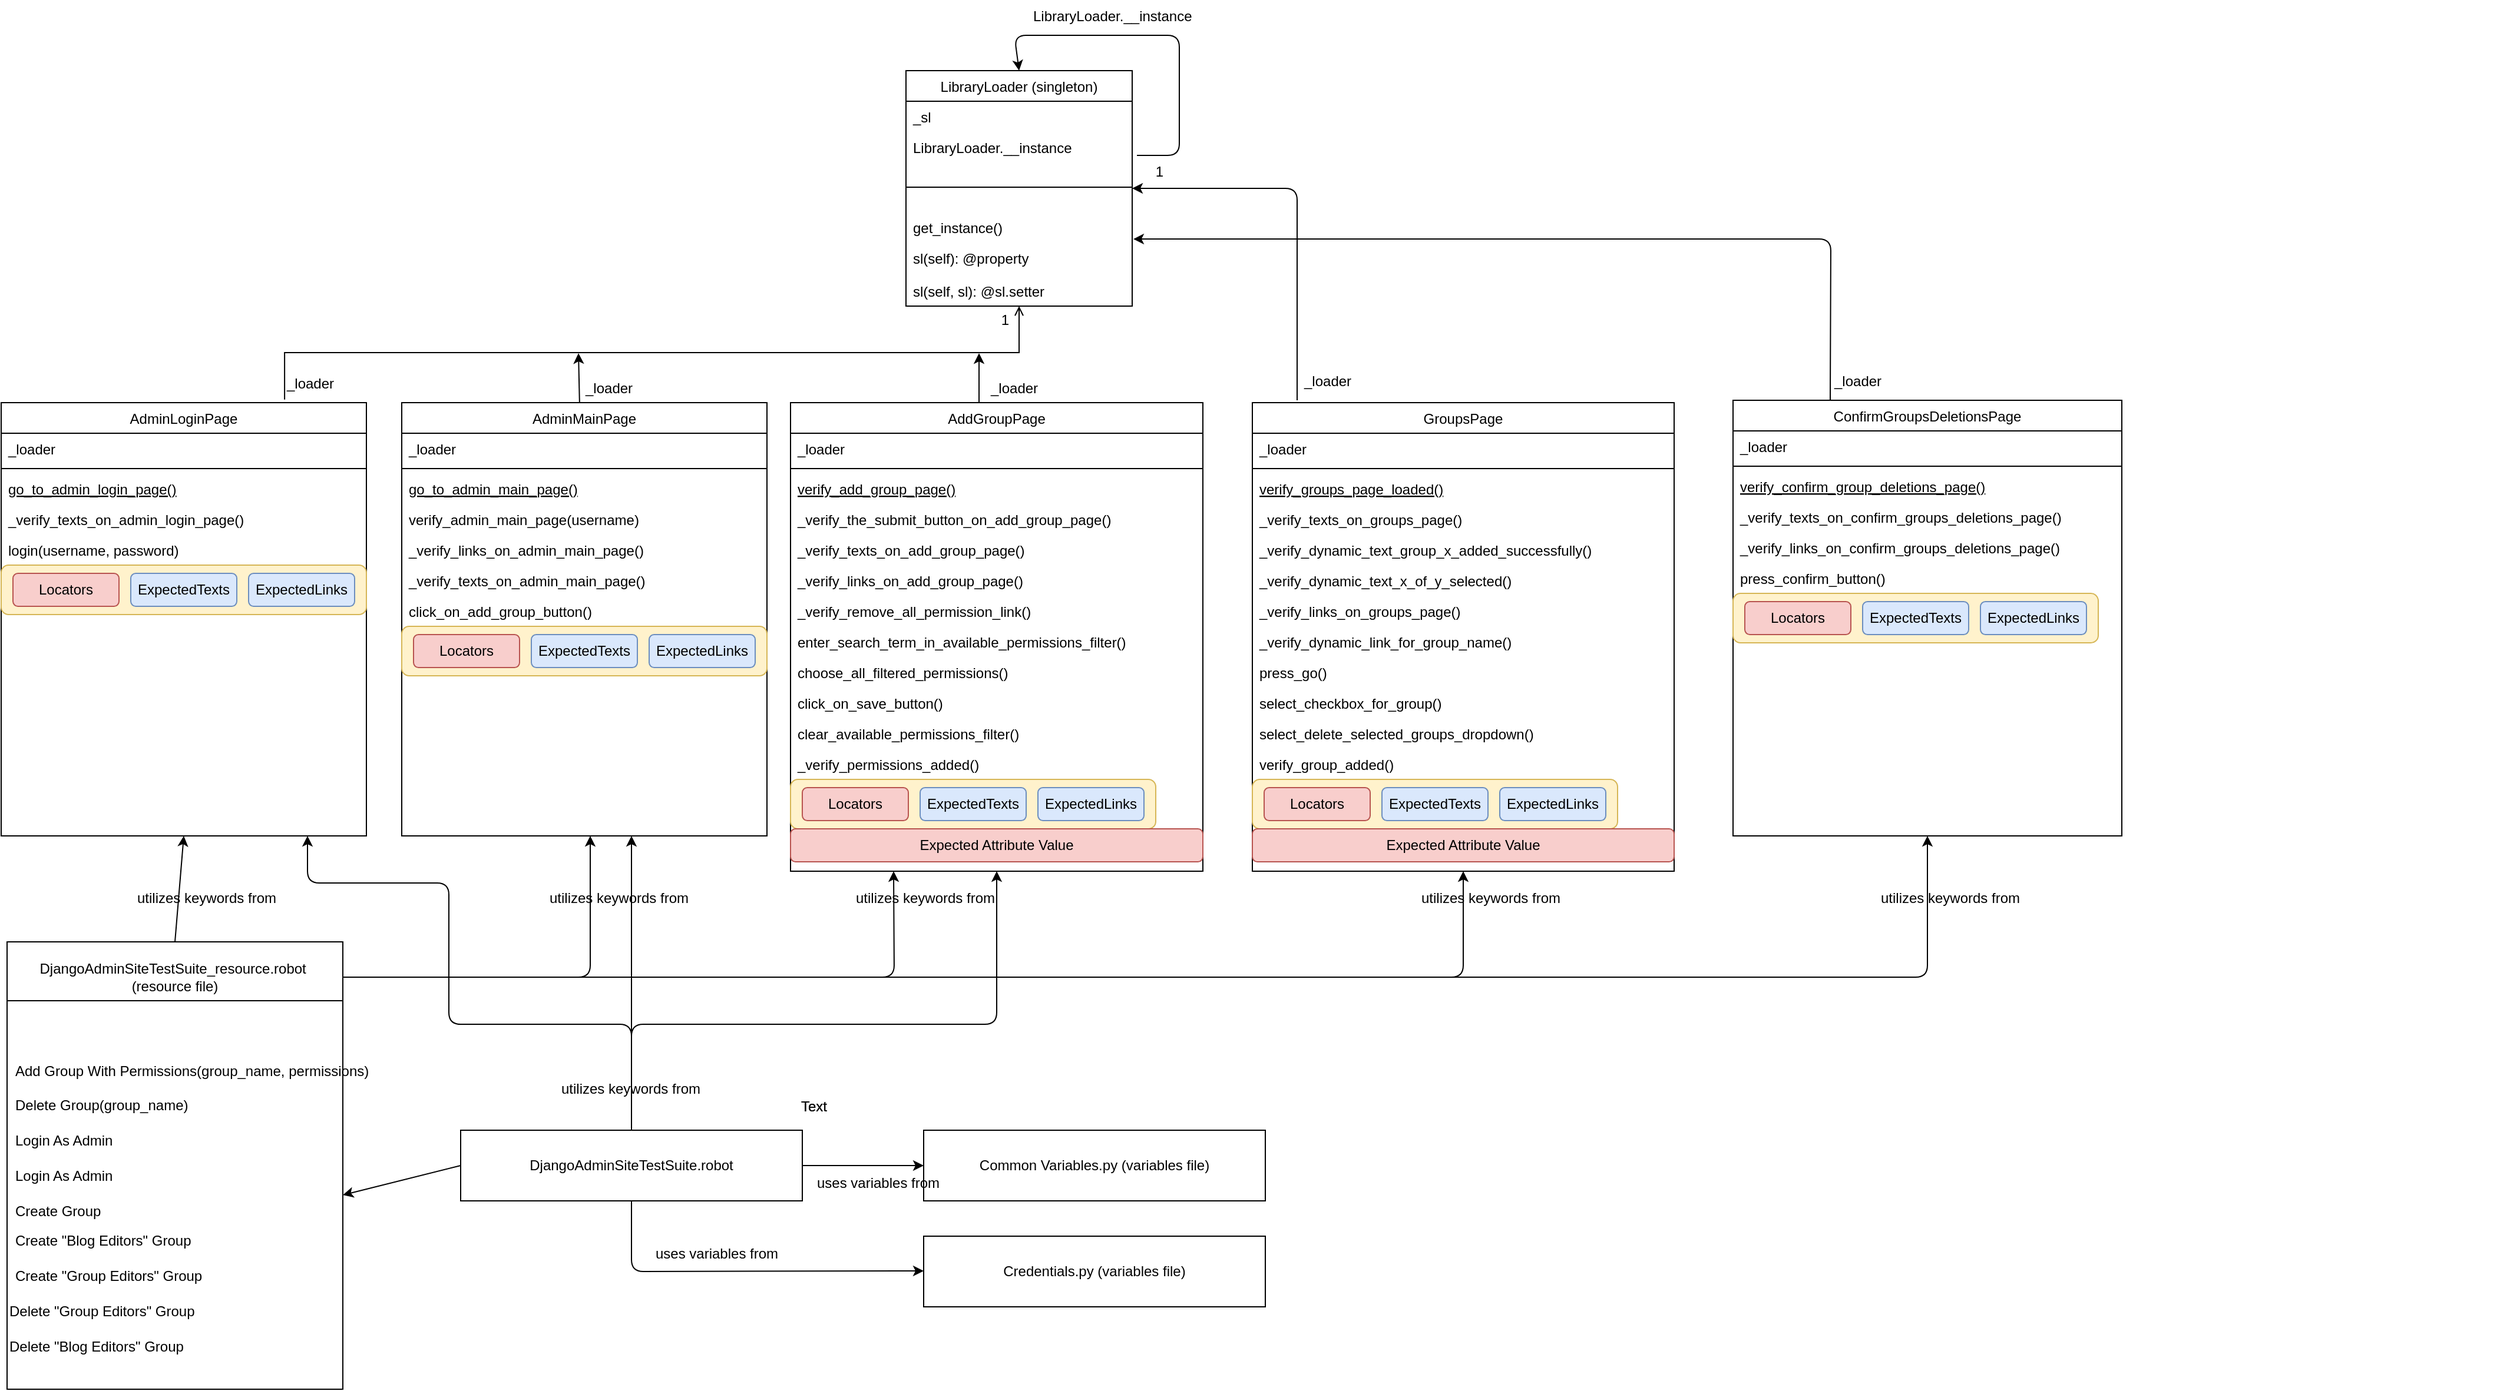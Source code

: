 <mxfile version="13.7.3" type="device"><diagram id="C5RBs43oDa-KdzZeNtuy" name="Page-1"><mxGraphModel dx="2408" dy="811" grid="1" gridSize="10" guides="1" tooltips="1" connect="1" arrows="1" fold="1" page="1" pageScale="1" pageWidth="827" pageHeight="1169" math="0" shadow="0"><root><mxCell id="WIyWlLk6GJQsqaUBKTNV-0"/><mxCell id="WIyWlLk6GJQsqaUBKTNV-1" parent="WIyWlLk6GJQsqaUBKTNV-0"/><mxCell id="zkfFHV4jXpPFQw0GAbJ--6" value="AdminLoginPage" style="swimlane;fontStyle=0;align=center;verticalAlign=top;childLayout=stackLayout;horizontal=1;startSize=26;horizontalStack=0;resizeParent=1;resizeLast=0;collapsible=1;marginBottom=0;rounded=0;shadow=0;strokeWidth=1;" parent="WIyWlLk6GJQsqaUBKTNV-1" vertex="1"><mxGeometry x="-260" y="352" width="310" height="368" as="geometry"><mxRectangle x="130" y="380" width="160" height="26" as="alternateBounds"/></mxGeometry></mxCell><mxCell id="zkfFHV4jXpPFQw0GAbJ--8" value="_loader" style="text;align=left;verticalAlign=top;spacingLeft=4;spacingRight=4;overflow=hidden;rotatable=0;points=[[0,0.5],[1,0.5]];portConstraint=eastwest;rounded=0;shadow=0;html=0;" parent="zkfFHV4jXpPFQw0GAbJ--6" vertex="1"><mxGeometry y="26" width="310" height="26" as="geometry"/></mxCell><mxCell id="zkfFHV4jXpPFQw0GAbJ--9" value="" style="line;html=1;strokeWidth=1;align=left;verticalAlign=middle;spacingTop=-1;spacingLeft=3;spacingRight=3;rotatable=0;labelPosition=right;points=[];portConstraint=eastwest;" parent="zkfFHV4jXpPFQw0GAbJ--6" vertex="1"><mxGeometry y="52" width="310" height="8" as="geometry"/></mxCell><mxCell id="zkfFHV4jXpPFQw0GAbJ--10" value="go_to_admin_login_page()" style="text;align=left;verticalAlign=top;spacingLeft=4;spacingRight=4;overflow=hidden;rotatable=0;points=[[0,0.5],[1,0.5]];portConstraint=eastwest;fontStyle=4" parent="zkfFHV4jXpPFQw0GAbJ--6" vertex="1"><mxGeometry y="60" width="310" height="26" as="geometry"/></mxCell><mxCell id="zkfFHV4jXpPFQw0GAbJ--11" value="_verify_texts_on_admin_login_page()&#10;" style="text;align=left;verticalAlign=top;spacingLeft=4;spacingRight=4;overflow=hidden;rotatable=0;points=[[0,0.5],[1,0.5]];portConstraint=eastwest;" parent="zkfFHV4jXpPFQw0GAbJ--6" vertex="1"><mxGeometry y="86" width="310" height="26" as="geometry"/></mxCell><mxCell id="45nEf61twgFNZZXintzG-1" value="login(username, password)" style="text;align=left;verticalAlign=top;spacingLeft=4;spacingRight=4;overflow=hidden;rotatable=0;points=[[0,0.5],[1,0.5]];portConstraint=eastwest;" parent="zkfFHV4jXpPFQw0GAbJ--6" vertex="1"><mxGeometry y="112" width="310" height="26" as="geometry"/></mxCell><mxCell id="45nEf61twgFNZZXintzG-102" value="" style="group" parent="zkfFHV4jXpPFQw0GAbJ--6" vertex="1" connectable="0"><mxGeometry y="138" width="310" height="42" as="geometry"/></mxCell><mxCell id="45nEf61twgFNZZXintzG-103" value="" style="rounded=1;whiteSpace=wrap;html=1;fillColor=#fff2cc;strokeColor=#d6b656;" parent="45nEf61twgFNZZXintzG-102" vertex="1"><mxGeometry width="310" height="42" as="geometry"/></mxCell><mxCell id="45nEf61twgFNZZXintzG-104" value="Locators" style="rounded=1;whiteSpace=wrap;html=1;fillColor=#f8cecc;strokeColor=#b85450;" parent="45nEf61twgFNZZXintzG-102" vertex="1"><mxGeometry x="10" y="7" width="90" height="28" as="geometry"/></mxCell><mxCell id="45nEf61twgFNZZXintzG-105" value="ExpectedTexts" style="rounded=1;whiteSpace=wrap;html=1;fillColor=#dae8fc;strokeColor=#6c8ebf;" parent="45nEf61twgFNZZXintzG-102" vertex="1"><mxGeometry x="110" y="7" width="90" height="28" as="geometry"/></mxCell><mxCell id="45nEf61twgFNZZXintzG-106" value="ExpectedLinks" style="rounded=1;whiteSpace=wrap;html=1;fillColor=#dae8fc;strokeColor=#6c8ebf;" parent="45nEf61twgFNZZXintzG-102" vertex="1"><mxGeometry x="210" y="7" width="90" height="28" as="geometry"/></mxCell><mxCell id="zkfFHV4jXpPFQw0GAbJ--17" value="LibraryLoader (singleton)" style="swimlane;fontStyle=0;align=center;verticalAlign=top;childLayout=stackLayout;horizontal=1;startSize=26;horizontalStack=0;resizeParent=1;resizeLast=0;collapsible=1;marginBottom=0;rounded=0;shadow=0;strokeWidth=1;" parent="WIyWlLk6GJQsqaUBKTNV-1" vertex="1"><mxGeometry x="508" y="70" width="192" height="200" as="geometry"><mxRectangle x="550" y="140" width="160" height="26" as="alternateBounds"/></mxGeometry></mxCell><mxCell id="zkfFHV4jXpPFQw0GAbJ--18" value="_sl" style="text;align=left;verticalAlign=top;spacingLeft=4;spacingRight=4;overflow=hidden;rotatable=0;points=[[0,0.5],[1,0.5]];portConstraint=eastwest;" parent="zkfFHV4jXpPFQw0GAbJ--17" vertex="1"><mxGeometry y="26" width="192" height="26" as="geometry"/></mxCell><mxCell id="45nEf61twgFNZZXintzG-6" value="LibraryLoader.__instance" style="text;align=left;verticalAlign=top;spacingLeft=4;spacingRight=4;overflow=hidden;rotatable=0;points=[[0,0.5],[1,0.5]];portConstraint=eastwest;" parent="zkfFHV4jXpPFQw0GAbJ--17" vertex="1"><mxGeometry y="52" width="192" height="26" as="geometry"/></mxCell><mxCell id="zkfFHV4jXpPFQw0GAbJ--23" value="" style="line;html=1;strokeWidth=1;align=left;verticalAlign=middle;spacingTop=-1;spacingLeft=3;spacingRight=3;rotatable=0;labelPosition=right;points=[];portConstraint=eastwest;" parent="zkfFHV4jXpPFQw0GAbJ--17" vertex="1"><mxGeometry y="78" width="192" height="42" as="geometry"/></mxCell><mxCell id="zkfFHV4jXpPFQw0GAbJ--24" value="get_instance()&#10;" style="text;align=left;verticalAlign=top;spacingLeft=4;spacingRight=4;overflow=hidden;rotatable=0;points=[[0,0.5],[1,0.5]];portConstraint=eastwest;" parent="zkfFHV4jXpPFQw0GAbJ--17" vertex="1"><mxGeometry y="120" width="192" height="26" as="geometry"/></mxCell><mxCell id="zkfFHV4jXpPFQw0GAbJ--25" value="sl(self): @property" style="text;align=left;verticalAlign=top;spacingLeft=4;spacingRight=4;overflow=hidden;rotatable=0;points=[[0,0.5],[1,0.5]];portConstraint=eastwest;" parent="zkfFHV4jXpPFQw0GAbJ--17" vertex="1"><mxGeometry y="146" width="192" height="26" as="geometry"/></mxCell><mxCell id="45nEf61twgFNZZXintzG-7" value="" style="endArrow=classic;html=1;exitX=1.021;exitY=0.769;exitDx=0;exitDy=0;exitPerimeter=0;entryX=0.5;entryY=0;entryDx=0;entryDy=0;" parent="zkfFHV4jXpPFQw0GAbJ--17" source="45nEf61twgFNZZXintzG-6" target="zkfFHV4jXpPFQw0GAbJ--17" edge="1"><mxGeometry width="50" height="50" relative="1" as="geometry"><mxPoint x="192" y="140" as="sourcePoint"/><mxPoint x="242" y="90" as="targetPoint"/><Array as="points"><mxPoint x="232" y="72"/><mxPoint x="232" y="-30"/><mxPoint x="92" y="-30"/></Array></mxGeometry></mxCell><mxCell id="zkfFHV4jXpPFQw0GAbJ--26" value="" style="endArrow=open;shadow=0;strokeWidth=1;strokeColor=#000000;rounded=0;endFill=1;edgeStyle=elbowEdgeStyle;elbow=vertical;exitX=0.776;exitY=-0.007;exitDx=0;exitDy=0;exitPerimeter=0;" parent="WIyWlLk6GJQsqaUBKTNV-1" source="zkfFHV4jXpPFQw0GAbJ--6" target="zkfFHV4jXpPFQw0GAbJ--17" edge="1"><mxGeometry x="0.5" y="41" relative="1" as="geometry"><mxPoint x="380" y="192" as="sourcePoint"/><mxPoint x="540" y="192" as="targetPoint"/><mxPoint x="-40" y="32" as="offset"/></mxGeometry></mxCell><mxCell id="zkfFHV4jXpPFQw0GAbJ--28" value="1" style="resizable=0;align=right;verticalAlign=bottom;labelBackgroundColor=none;fontSize=12;" parent="zkfFHV4jXpPFQw0GAbJ--26" connectable="0" vertex="1"><mxGeometry x="1" relative="1" as="geometry"><mxPoint x="-7" y="20.44" as="offset"/></mxGeometry></mxCell><mxCell id="zkfFHV4jXpPFQw0GAbJ--29" value="_loader" style="text;html=1;resizable=0;points=[];;align=center;verticalAlign=middle;labelBackgroundColor=none;rounded=0;shadow=0;strokeWidth=1;fontSize=12;" parent="zkfFHV4jXpPFQw0GAbJ--26" vertex="1" connectable="0"><mxGeometry x="0.5" y="49" relative="1" as="geometry"><mxPoint x="-466.2" y="75" as="offset"/></mxGeometry></mxCell><mxCell id="45nEf61twgFNZZXintzG-3" value="sl(self, sl): @sl.setter" style="text;align=left;verticalAlign=top;spacingLeft=4;spacingRight=4;overflow=hidden;rotatable=0;points=[[0,0.5],[1,0.5]];portConstraint=eastwest;" parent="WIyWlLk6GJQsqaUBKTNV-1" vertex="1"><mxGeometry x="508" y="244" width="160" height="26" as="geometry"/></mxCell><mxCell id="45nEf61twgFNZZXintzG-8" value="LibraryLoader.__instance" style="text;align=left;verticalAlign=top;spacingLeft=4;spacingRight=4;overflow=hidden;rotatable=0;points=[[0,0.5],[1,0.5]];portConstraint=eastwest;" parent="WIyWlLk6GJQsqaUBKTNV-1" vertex="1"><mxGeometry x="610" y="10" width="192" height="26" as="geometry"/></mxCell><mxCell id="45nEf61twgFNZZXintzG-9" value="1" style="resizable=0;align=right;verticalAlign=bottom;labelBackgroundColor=none;fontSize=12;" parent="WIyWlLk6GJQsqaUBKTNV-1" connectable="0" vertex="1"><mxGeometry x="750" y="395" as="geometry"><mxPoint x="-22" y="-230.56" as="offset"/></mxGeometry></mxCell><mxCell id="45nEf61twgFNZZXintzG-13" value="AdminMainPage" style="swimlane;fontStyle=0;align=center;verticalAlign=top;childLayout=stackLayout;horizontal=1;startSize=26;horizontalStack=0;resizeParent=1;resizeLast=0;collapsible=1;marginBottom=0;rounded=0;shadow=0;strokeWidth=1;" parent="WIyWlLk6GJQsqaUBKTNV-1" vertex="1"><mxGeometry x="80" y="352" width="310" height="368" as="geometry"><mxRectangle x="130" y="380" width="160" height="26" as="alternateBounds"/></mxGeometry></mxCell><mxCell id="45nEf61twgFNZZXintzG-15" value="_loader" style="text;align=left;verticalAlign=top;spacingLeft=4;spacingRight=4;overflow=hidden;rotatable=0;points=[[0,0.5],[1,0.5]];portConstraint=eastwest;rounded=0;shadow=0;html=0;" parent="45nEf61twgFNZZXintzG-13" vertex="1"><mxGeometry y="26" width="310" height="26" as="geometry"/></mxCell><mxCell id="45nEf61twgFNZZXintzG-16" value="" style="line;html=1;strokeWidth=1;align=left;verticalAlign=middle;spacingTop=-1;spacingLeft=3;spacingRight=3;rotatable=0;labelPosition=right;points=[];portConstraint=eastwest;" parent="45nEf61twgFNZZXintzG-13" vertex="1"><mxGeometry y="52" width="310" height="8" as="geometry"/></mxCell><mxCell id="45nEf61twgFNZZXintzG-17" value="go_to_admin_main_page()" style="text;align=left;verticalAlign=top;spacingLeft=4;spacingRight=4;overflow=hidden;rotatable=0;points=[[0,0.5],[1,0.5]];portConstraint=eastwest;fontStyle=4" parent="45nEf61twgFNZZXintzG-13" vertex="1"><mxGeometry y="60" width="310" height="26" as="geometry"/></mxCell><mxCell id="45nEf61twgFNZZXintzG-18" value="verify_admin_main_page(username)" style="text;align=left;verticalAlign=top;spacingLeft=4;spacingRight=4;overflow=hidden;rotatable=0;points=[[0,0.5],[1,0.5]];portConstraint=eastwest;" parent="45nEf61twgFNZZXintzG-13" vertex="1"><mxGeometry y="86" width="310" height="26" as="geometry"/></mxCell><mxCell id="45nEf61twgFNZZXintzG-19" value="_verify_links_on_admin_main_page()&#10;" style="text;align=left;verticalAlign=top;spacingLeft=4;spacingRight=4;overflow=hidden;rotatable=0;points=[[0,0.5],[1,0.5]];portConstraint=eastwest;" parent="45nEf61twgFNZZXintzG-13" vertex="1"><mxGeometry y="112" width="310" height="26" as="geometry"/></mxCell><mxCell id="45nEf61twgFNZZXintzG-20" value="_verify_texts_on_admin_main_page()" style="text;align=left;verticalAlign=top;spacingLeft=4;spacingRight=4;overflow=hidden;rotatable=0;points=[[0,0.5],[1,0.5]];portConstraint=eastwest;" parent="45nEf61twgFNZZXintzG-13" vertex="1"><mxGeometry y="138" width="310" height="26" as="geometry"/></mxCell><mxCell id="45nEf61twgFNZZXintzG-2" value="click_on_add_group_button()" style="text;align=left;verticalAlign=top;spacingLeft=4;spacingRight=4;overflow=hidden;rotatable=0;points=[[0,0.5],[1,0.5]];portConstraint=eastwest;" parent="45nEf61twgFNZZXintzG-13" vertex="1"><mxGeometry y="164" width="310" height="26" as="geometry"/></mxCell><mxCell id="JrODPEJ2eYN3yKJltWJK-0" value="" style="group" parent="45nEf61twgFNZZXintzG-13" vertex="1" connectable="0"><mxGeometry y="190" width="310" height="42" as="geometry"/></mxCell><mxCell id="JrODPEJ2eYN3yKJltWJK-1" value="" style="rounded=1;whiteSpace=wrap;html=1;fillColor=#fff2cc;strokeColor=#d6b656;" parent="JrODPEJ2eYN3yKJltWJK-0" vertex="1"><mxGeometry width="310" height="42" as="geometry"/></mxCell><mxCell id="JrODPEJ2eYN3yKJltWJK-2" value="Locators" style="rounded=1;whiteSpace=wrap;html=1;fillColor=#f8cecc;strokeColor=#b85450;" parent="JrODPEJ2eYN3yKJltWJK-0" vertex="1"><mxGeometry x="10" y="7" width="90" height="28" as="geometry"/></mxCell><mxCell id="JrODPEJ2eYN3yKJltWJK-3" value="ExpectedTexts" style="rounded=1;whiteSpace=wrap;html=1;fillColor=#dae8fc;strokeColor=#6c8ebf;" parent="JrODPEJ2eYN3yKJltWJK-0" vertex="1"><mxGeometry x="110" y="7" width="90" height="28" as="geometry"/></mxCell><mxCell id="JrODPEJ2eYN3yKJltWJK-4" value="ExpectedLinks" style="rounded=1;whiteSpace=wrap;html=1;fillColor=#dae8fc;strokeColor=#6c8ebf;" parent="JrODPEJ2eYN3yKJltWJK-0" vertex="1"><mxGeometry x="210" y="7" width="90" height="28" as="geometry"/></mxCell><mxCell id="45nEf61twgFNZZXintzG-21" value="AddGroupPage" style="swimlane;fontStyle=0;align=center;verticalAlign=top;childLayout=stackLayout;horizontal=1;startSize=26;horizontalStack=0;resizeParent=1;resizeLast=0;collapsible=1;marginBottom=0;rounded=0;shadow=0;strokeWidth=1;" parent="WIyWlLk6GJQsqaUBKTNV-1" vertex="1"><mxGeometry x="410" y="352" width="350" height="398" as="geometry"><mxRectangle x="130" y="380" width="160" height="26" as="alternateBounds"/></mxGeometry></mxCell><mxCell id="45nEf61twgFNZZXintzG-23" value="_loader" style="text;align=left;verticalAlign=top;spacingLeft=4;spacingRight=4;overflow=hidden;rotatable=0;points=[[0,0.5],[1,0.5]];portConstraint=eastwest;rounded=0;shadow=0;html=0;" parent="45nEf61twgFNZZXintzG-21" vertex="1"><mxGeometry y="26" width="350" height="26" as="geometry"/></mxCell><mxCell id="45nEf61twgFNZZXintzG-24" value="" style="line;html=1;strokeWidth=1;align=left;verticalAlign=middle;spacingTop=-1;spacingLeft=3;spacingRight=3;rotatable=0;labelPosition=right;points=[];portConstraint=eastwest;" parent="45nEf61twgFNZZXintzG-21" vertex="1"><mxGeometry y="52" width="350" height="8" as="geometry"/></mxCell><mxCell id="45nEf61twgFNZZXintzG-25" value="verify_add_group_page()" style="text;align=left;verticalAlign=top;spacingLeft=4;spacingRight=4;overflow=hidden;rotatable=0;points=[[0,0.5],[1,0.5]];portConstraint=eastwest;fontStyle=4" parent="45nEf61twgFNZZXintzG-21" vertex="1"><mxGeometry y="60" width="350" height="26" as="geometry"/></mxCell><mxCell id="45nEf61twgFNZZXintzG-26" value="_verify_the_submit_button_on_add_group_page()" style="text;align=left;verticalAlign=top;spacingLeft=4;spacingRight=4;overflow=hidden;rotatable=0;points=[[0,0.5],[1,0.5]];portConstraint=eastwest;" parent="45nEf61twgFNZZXintzG-21" vertex="1"><mxGeometry y="86" width="350" height="26" as="geometry"/></mxCell><mxCell id="45nEf61twgFNZZXintzG-27" value="_verify_texts_on_add_group_page()&#10;" style="text;align=left;verticalAlign=top;spacingLeft=4;spacingRight=4;overflow=hidden;rotatable=0;points=[[0,0.5],[1,0.5]];portConstraint=eastwest;" parent="45nEf61twgFNZZXintzG-21" vertex="1"><mxGeometry y="112" width="350" height="26" as="geometry"/></mxCell><mxCell id="45nEf61twgFNZZXintzG-28" value="_verify_links_on_add_group_page()" style="text;align=left;verticalAlign=top;spacingLeft=4;spacingRight=4;overflow=hidden;rotatable=0;points=[[0,0.5],[1,0.5]];portConstraint=eastwest;" parent="45nEf61twgFNZZXintzG-21" vertex="1"><mxGeometry y="138" width="350" height="26" as="geometry"/></mxCell><mxCell id="45nEf61twgFNZZXintzG-41" value="_verify_remove_all_permission_link()" style="text;align=left;verticalAlign=top;spacingLeft=4;spacingRight=4;overflow=hidden;rotatable=0;points=[[0,0.5],[1,0.5]];portConstraint=eastwest;" parent="45nEf61twgFNZZXintzG-21" vertex="1"><mxGeometry y="164" width="350" height="26" as="geometry"/></mxCell><mxCell id="45nEf61twgFNZZXintzG-42" value="enter_search_term_in_available_permissions_filter()" style="text;align=left;verticalAlign=top;spacingLeft=4;spacingRight=4;overflow=hidden;rotatable=0;points=[[0,0.5],[1,0.5]];portConstraint=eastwest;" parent="45nEf61twgFNZZXintzG-21" vertex="1"><mxGeometry y="190" width="350" height="26" as="geometry"/></mxCell><mxCell id="45nEf61twgFNZZXintzG-43" value="choose_all_filtered_permissions()" style="text;align=left;verticalAlign=top;spacingLeft=4;spacingRight=4;overflow=hidden;rotatable=0;points=[[0,0.5],[1,0.5]];portConstraint=eastwest;" parent="45nEf61twgFNZZXintzG-21" vertex="1"><mxGeometry y="216" width="350" height="26" as="geometry"/></mxCell><mxCell id="45nEf61twgFNZZXintzG-46" value="click_on_save_button()" style="text;align=left;verticalAlign=top;spacingLeft=4;spacingRight=4;overflow=hidden;rotatable=0;points=[[0,0.5],[1,0.5]];portConstraint=eastwest;" parent="45nEf61twgFNZZXintzG-21" vertex="1"><mxGeometry y="242" width="350" height="26" as="geometry"/></mxCell><mxCell id="45nEf61twgFNZZXintzG-45" value="clear_available_permissions_filter()" style="text;align=left;verticalAlign=top;spacingLeft=4;spacingRight=4;overflow=hidden;rotatable=0;points=[[0,0.5],[1,0.5]];portConstraint=eastwest;" parent="45nEf61twgFNZZXintzG-21" vertex="1"><mxGeometry y="268" width="350" height="26" as="geometry"/></mxCell><mxCell id="45nEf61twgFNZZXintzG-44" value="_verify_permissions_added()" style="text;align=left;verticalAlign=top;spacingLeft=4;spacingRight=4;overflow=hidden;rotatable=0;points=[[0,0.5],[1,0.5]];portConstraint=eastwest;" parent="45nEf61twgFNZZXintzG-21" vertex="1"><mxGeometry y="294" width="350" height="26" as="geometry"/></mxCell><mxCell id="45nEf61twgFNZZXintzG-113" value="" style="group" parent="45nEf61twgFNZZXintzG-21" vertex="1" connectable="0"><mxGeometry y="320" width="350" height="42" as="geometry"/></mxCell><mxCell id="45nEf61twgFNZZXintzG-114" value="" style="rounded=1;whiteSpace=wrap;html=1;fillColor=#fff2cc;strokeColor=#d6b656;" parent="45nEf61twgFNZZXintzG-113" vertex="1"><mxGeometry width="310" height="42" as="geometry"/></mxCell><mxCell id="45nEf61twgFNZZXintzG-115" value="Locators" style="rounded=1;whiteSpace=wrap;html=1;fillColor=#f8cecc;strokeColor=#b85450;" parent="45nEf61twgFNZZXintzG-113" vertex="1"><mxGeometry x="10" y="7" width="90" height="28" as="geometry"/></mxCell><mxCell id="45nEf61twgFNZZXintzG-116" value="ExpectedTexts" style="rounded=1;whiteSpace=wrap;html=1;fillColor=#dae8fc;strokeColor=#6c8ebf;" parent="45nEf61twgFNZZXintzG-113" vertex="1"><mxGeometry x="110" y="7" width="90" height="28" as="geometry"/></mxCell><mxCell id="45nEf61twgFNZZXintzG-117" value="ExpectedLinks" style="rounded=1;whiteSpace=wrap;html=1;fillColor=#dae8fc;strokeColor=#6c8ebf;" parent="45nEf61twgFNZZXintzG-113" vertex="1"><mxGeometry x="210" y="7" width="90" height="28" as="geometry"/></mxCell><mxCell id="rGZgudL8Zem5ZzW1_Jr--12" value="Expected Attribute Value" style="rounded=1;whiteSpace=wrap;html=1;fillColor=#f8cecc;strokeColor=#b85450;" vertex="1" parent="45nEf61twgFNZZXintzG-21"><mxGeometry y="362" width="350" height="28" as="geometry"/></mxCell><mxCell id="45nEf61twgFNZZXintzG-29" value="" style="endArrow=classic;html=1;" parent="WIyWlLk6GJQsqaUBKTNV-1" source="45nEf61twgFNZZXintzG-13" edge="1"><mxGeometry width="50" height="50" relative="1" as="geometry"><mxPoint x="230" y="331.289" as="sourcePoint"/><mxPoint x="230" y="310" as="targetPoint"/></mxGeometry></mxCell><mxCell id="45nEf61twgFNZZXintzG-34" value="_loader" style="text;align=left;verticalAlign=top;spacingLeft=4;spacingRight=4;overflow=hidden;rotatable=0;points=[[0,0.5],[1,0.5]];portConstraint=eastwest;rounded=0;shadow=0;html=0;" parent="WIyWlLk6GJQsqaUBKTNV-1" vertex="1"><mxGeometry x="230" y="326" width="60" height="26" as="geometry"/></mxCell><mxCell id="45nEf61twgFNZZXintzG-35" value="_loader" style="text;align=left;verticalAlign=top;spacingLeft=4;spacingRight=4;overflow=hidden;rotatable=0;points=[[0,0.5],[1,0.5]];portConstraint=eastwest;rounded=0;shadow=0;html=0;" parent="WIyWlLk6GJQsqaUBKTNV-1" vertex="1"><mxGeometry x="574" y="326" width="60" height="26" as="geometry"/></mxCell><mxCell id="45nEf61twgFNZZXintzG-36" value="" style="endArrow=classic;html=1;" parent="WIyWlLk6GJQsqaUBKTNV-1" edge="1"><mxGeometry width="50" height="50" relative="1" as="geometry"><mxPoint x="570" y="352" as="sourcePoint"/><mxPoint x="570" y="310" as="targetPoint"/><Array as="points"><mxPoint x="570" y="310"/></Array></mxGeometry></mxCell><mxCell id="45nEf61twgFNZZXintzG-47" value="GroupsPage" style="swimlane;fontStyle=0;align=center;verticalAlign=top;childLayout=stackLayout;horizontal=1;startSize=26;horizontalStack=0;resizeParent=1;resizeLast=0;collapsible=1;marginBottom=0;rounded=0;shadow=0;strokeWidth=1;" parent="WIyWlLk6GJQsqaUBKTNV-1" vertex="1"><mxGeometry x="802" y="352" width="358" height="398" as="geometry"><mxRectangle x="130" y="380" width="160" height="26" as="alternateBounds"/></mxGeometry></mxCell><mxCell id="45nEf61twgFNZZXintzG-49" value="_loader" style="text;align=left;verticalAlign=top;spacingLeft=4;spacingRight=4;overflow=hidden;rotatable=0;points=[[0,0.5],[1,0.5]];portConstraint=eastwest;rounded=0;shadow=0;html=0;" parent="45nEf61twgFNZZXintzG-47" vertex="1"><mxGeometry y="26" width="358" height="26" as="geometry"/></mxCell><mxCell id="45nEf61twgFNZZXintzG-50" value="" style="line;html=1;strokeWidth=1;align=left;verticalAlign=middle;spacingTop=-1;spacingLeft=3;spacingRight=3;rotatable=0;labelPosition=right;points=[];portConstraint=eastwest;" parent="45nEf61twgFNZZXintzG-47" vertex="1"><mxGeometry y="52" width="358" height="8" as="geometry"/></mxCell><mxCell id="45nEf61twgFNZZXintzG-51" value="verify_groups_page_loaded()" style="text;align=left;verticalAlign=top;spacingLeft=4;spacingRight=4;overflow=hidden;rotatable=0;points=[[0,0.5],[1,0.5]];portConstraint=eastwest;fontStyle=4" parent="45nEf61twgFNZZXintzG-47" vertex="1"><mxGeometry y="60" width="358" height="26" as="geometry"/></mxCell><mxCell id="45nEf61twgFNZZXintzG-52" value="_verify_texts_on_groups_page()" style="text;align=left;verticalAlign=top;spacingLeft=4;spacingRight=4;overflow=hidden;rotatable=0;points=[[0,0.5],[1,0.5]];portConstraint=eastwest;" parent="45nEf61twgFNZZXintzG-47" vertex="1"><mxGeometry y="86" width="358" height="26" as="geometry"/></mxCell><mxCell id="45nEf61twgFNZZXintzG-53" value="_verify_dynamic_text_group_x_added_successfully()" style="text;align=left;verticalAlign=top;spacingLeft=4;spacingRight=4;overflow=hidden;rotatable=0;points=[[0,0.5],[1,0.5]];portConstraint=eastwest;" parent="45nEf61twgFNZZXintzG-47" vertex="1"><mxGeometry y="112" width="358" height="26" as="geometry"/></mxCell><mxCell id="45nEf61twgFNZZXintzG-54" value="_verify_dynamic_text_x_of_y_selected()" style="text;align=left;verticalAlign=top;spacingLeft=4;spacingRight=4;overflow=hidden;rotatable=0;points=[[0,0.5],[1,0.5]];portConstraint=eastwest;" parent="45nEf61twgFNZZXintzG-47" vertex="1"><mxGeometry y="138" width="358" height="26" as="geometry"/></mxCell><mxCell id="45nEf61twgFNZZXintzG-56" value="_verify_links_on_groups_page()&#10;" style="text;align=left;verticalAlign=top;spacingLeft=4;spacingRight=4;overflow=hidden;rotatable=0;points=[[0,0.5],[1,0.5]];portConstraint=eastwest;" parent="45nEf61twgFNZZXintzG-47" vertex="1"><mxGeometry y="164" width="358" height="26" as="geometry"/></mxCell><mxCell id="45nEf61twgFNZZXintzG-57" value="_verify_dynamic_link_for_group_name()" style="text;align=left;verticalAlign=top;spacingLeft=4;spacingRight=4;overflow=hidden;rotatable=0;points=[[0,0.5],[1,0.5]];portConstraint=eastwest;" parent="45nEf61twgFNZZXintzG-47" vertex="1"><mxGeometry y="190" width="358" height="26" as="geometry"/></mxCell><mxCell id="45nEf61twgFNZZXintzG-61" value="press_go()" style="text;align=left;verticalAlign=top;spacingLeft=4;spacingRight=4;overflow=hidden;rotatable=0;points=[[0,0.5],[1,0.5]];portConstraint=eastwest;" parent="45nEf61twgFNZZXintzG-47" vertex="1"><mxGeometry y="216" width="358" height="26" as="geometry"/></mxCell><mxCell id="45nEf61twgFNZZXintzG-59" value="select_checkbox_for_group()" style="text;align=left;verticalAlign=top;spacingLeft=4;spacingRight=4;overflow=hidden;rotatable=0;points=[[0,0.5],[1,0.5]];portConstraint=eastwest;" parent="45nEf61twgFNZZXintzG-47" vertex="1"><mxGeometry y="242" width="358" height="26" as="geometry"/></mxCell><mxCell id="45nEf61twgFNZZXintzG-60" value="select_delete_selected_groups_dropdown()" style="text;align=left;verticalAlign=top;spacingLeft=4;spacingRight=4;overflow=hidden;rotatable=0;points=[[0,0.5],[1,0.5]];portConstraint=eastwest;" parent="45nEf61twgFNZZXintzG-47" vertex="1"><mxGeometry y="268" width="358" height="26" as="geometry"/></mxCell><mxCell id="45nEf61twgFNZZXintzG-58" value="verify_group_added()" style="text;align=left;verticalAlign=top;spacingLeft=4;spacingRight=4;overflow=hidden;rotatable=0;points=[[0,0.5],[1,0.5]];portConstraint=eastwest;" parent="45nEf61twgFNZZXintzG-47" vertex="1"><mxGeometry y="294" width="358" height="26" as="geometry"/></mxCell><mxCell id="45nEf61twgFNZZXintzG-120" value="" style="group" parent="45nEf61twgFNZZXintzG-47" vertex="1" connectable="0"><mxGeometry y="320" width="358" height="42" as="geometry"/></mxCell><mxCell id="45nEf61twgFNZZXintzG-121" value="" style="rounded=1;whiteSpace=wrap;html=1;fillColor=#fff2cc;strokeColor=#d6b656;" parent="45nEf61twgFNZZXintzG-120" vertex="1"><mxGeometry width="310" height="42" as="geometry"/></mxCell><mxCell id="45nEf61twgFNZZXintzG-122" value="Locators" style="rounded=1;whiteSpace=wrap;html=1;fillColor=#f8cecc;strokeColor=#b85450;" parent="45nEf61twgFNZZXintzG-120" vertex="1"><mxGeometry x="10" y="7" width="90" height="28" as="geometry"/></mxCell><mxCell id="45nEf61twgFNZZXintzG-123" value="ExpectedTexts" style="rounded=1;whiteSpace=wrap;html=1;fillColor=#dae8fc;strokeColor=#6c8ebf;" parent="45nEf61twgFNZZXintzG-120" vertex="1"><mxGeometry x="110" y="7" width="90" height="28" as="geometry"/></mxCell><mxCell id="45nEf61twgFNZZXintzG-124" value="ExpectedLinks" style="rounded=1;whiteSpace=wrap;html=1;fillColor=#dae8fc;strokeColor=#6c8ebf;" parent="45nEf61twgFNZZXintzG-120" vertex="1"><mxGeometry x="210" y="7" width="90" height="28" as="geometry"/></mxCell><mxCell id="rGZgudL8Zem5ZzW1_Jr--13" value="Expected Attribute Value" style="rounded=1;whiteSpace=wrap;html=1;fillColor=#f8cecc;strokeColor=#b85450;" vertex="1" parent="45nEf61twgFNZZXintzG-47"><mxGeometry y="362" width="358" height="28" as="geometry"/></mxCell><mxCell id="45nEf61twgFNZZXintzG-62" value="" style="endArrow=classic;html=1;entryX=1;entryY=0.5;entryDx=0;entryDy=0;" parent="WIyWlLk6GJQsqaUBKTNV-1" target="zkfFHV4jXpPFQw0GAbJ--17" edge="1"><mxGeometry width="50" height="50" relative="1" as="geometry"><mxPoint x="840" y="350" as="sourcePoint"/><mxPoint x="890" y="300" as="targetPoint"/><Array as="points"><mxPoint x="840" y="271"/><mxPoint x="840" y="170"/></Array></mxGeometry></mxCell><mxCell id="45nEf61twgFNZZXintzG-63" value="_loader" style="text;align=left;verticalAlign=top;spacingLeft=4;spacingRight=4;overflow=hidden;rotatable=0;points=[[0,0.5],[1,0.5]];portConstraint=eastwest;rounded=0;shadow=0;html=0;" parent="WIyWlLk6GJQsqaUBKTNV-1" vertex="1"><mxGeometry x="840" y="320" width="60" height="26" as="geometry"/></mxCell><mxCell id="45nEf61twgFNZZXintzG-64" value="ConfirmGroupsDeletionsPage" style="swimlane;fontStyle=0;align=center;verticalAlign=top;childLayout=stackLayout;horizontal=1;startSize=26;horizontalStack=0;resizeParent=1;resizeLast=0;collapsible=1;marginBottom=0;rounded=0;shadow=0;strokeWidth=1;" parent="WIyWlLk6GJQsqaUBKTNV-1" vertex="1"><mxGeometry x="1210" y="350" width="330" height="370" as="geometry"><mxRectangle x="130" y="380" width="160" height="26" as="alternateBounds"/></mxGeometry></mxCell><mxCell id="45nEf61twgFNZZXintzG-66" value="_loader" style="text;align=left;verticalAlign=top;spacingLeft=4;spacingRight=4;overflow=hidden;rotatable=0;points=[[0,0.5],[1,0.5]];portConstraint=eastwest;rounded=0;shadow=0;html=0;" parent="45nEf61twgFNZZXintzG-64" vertex="1"><mxGeometry y="26" width="330" height="26" as="geometry"/></mxCell><mxCell id="45nEf61twgFNZZXintzG-67" value="" style="line;html=1;strokeWidth=1;align=left;verticalAlign=middle;spacingTop=-1;spacingLeft=3;spacingRight=3;rotatable=0;labelPosition=right;points=[];portConstraint=eastwest;" parent="45nEf61twgFNZZXintzG-64" vertex="1"><mxGeometry y="52" width="330" height="8" as="geometry"/></mxCell><mxCell id="45nEf61twgFNZZXintzG-68" value="verify_confirm_group_deletions_page()" style="text;align=left;verticalAlign=top;spacingLeft=4;spacingRight=4;overflow=hidden;rotatable=0;points=[[0,0.5],[1,0.5]];portConstraint=eastwest;fontStyle=4" parent="45nEf61twgFNZZXintzG-64" vertex="1"><mxGeometry y="60" width="330" height="26" as="geometry"/></mxCell><mxCell id="45nEf61twgFNZZXintzG-69" value="_verify_texts_on_confirm_groups_deletions_page()" style="text;align=left;verticalAlign=top;spacingLeft=4;spacingRight=4;overflow=hidden;rotatable=0;points=[[0,0.5],[1,0.5]];portConstraint=eastwest;" parent="45nEf61twgFNZZXintzG-64" vertex="1"><mxGeometry y="86" width="330" height="26" as="geometry"/></mxCell><mxCell id="45nEf61twgFNZZXintzG-70" value="_verify_links_on_confirm_groups_deletions_page()" style="text;align=left;verticalAlign=top;spacingLeft=4;spacingRight=4;overflow=hidden;rotatable=0;points=[[0,0.5],[1,0.5]];portConstraint=eastwest;" parent="45nEf61twgFNZZXintzG-64" vertex="1"><mxGeometry y="112" width="330" height="26" as="geometry"/></mxCell><mxCell id="45nEf61twgFNZZXintzG-71" value="press_confirm_button()" style="text;align=left;verticalAlign=top;spacingLeft=4;spacingRight=4;overflow=hidden;rotatable=0;points=[[0,0.5],[1,0.5]];portConstraint=eastwest;" parent="45nEf61twgFNZZXintzG-64" vertex="1"><mxGeometry y="138" width="330" height="26" as="geometry"/></mxCell><mxCell id="45nEf61twgFNZZXintzG-101" value="" style="group" parent="45nEf61twgFNZZXintzG-64" vertex="1" connectable="0"><mxGeometry y="164" width="330" height="42" as="geometry"/></mxCell><mxCell id="45nEf61twgFNZZXintzG-96" value="" style="rounded=1;whiteSpace=wrap;html=1;fillColor=#fff2cc;strokeColor=#d6b656;" parent="45nEf61twgFNZZXintzG-101" vertex="1"><mxGeometry width="310" height="42" as="geometry"/></mxCell><mxCell id="45nEf61twgFNZZXintzG-97" value="Locators" style="rounded=1;whiteSpace=wrap;html=1;fillColor=#f8cecc;strokeColor=#b85450;" parent="45nEf61twgFNZZXintzG-101" vertex="1"><mxGeometry x="10" y="7" width="90" height="28" as="geometry"/></mxCell><mxCell id="45nEf61twgFNZZXintzG-99" value="ExpectedTexts" style="rounded=1;whiteSpace=wrap;html=1;fillColor=#dae8fc;strokeColor=#6c8ebf;" parent="45nEf61twgFNZZXintzG-101" vertex="1"><mxGeometry x="110" y="7" width="90" height="28" as="geometry"/></mxCell><mxCell id="45nEf61twgFNZZXintzG-100" value="ExpectedLinks" style="rounded=1;whiteSpace=wrap;html=1;fillColor=#dae8fc;strokeColor=#6c8ebf;" parent="45nEf61twgFNZZXintzG-101" vertex="1"><mxGeometry x="210" y="7" width="90" height="28" as="geometry"/></mxCell><mxCell id="45nEf61twgFNZZXintzG-73" value="" style="endArrow=classic;html=1;entryX=1.005;entryY=0.885;entryDx=0;entryDy=0;entryPerimeter=0;exitX=0.25;exitY=0;exitDx=0;exitDy=0;" parent="WIyWlLk6GJQsqaUBKTNV-1" source="45nEf61twgFNZZXintzG-64" target="zkfFHV4jXpPFQw0GAbJ--24" edge="1"><mxGeometry width="50" height="50" relative="1" as="geometry"><mxPoint x="850" y="360" as="sourcePoint"/><mxPoint x="710" y="180" as="targetPoint"/><Array as="points"><mxPoint x="1293" y="213"/></Array></mxGeometry></mxCell><mxCell id="45nEf61twgFNZZXintzG-74" value="_loader" style="text;align=left;verticalAlign=top;spacingLeft=4;spacingRight=4;overflow=hidden;rotatable=0;points=[[0,0.5],[1,0.5]];portConstraint=eastwest;rounded=0;shadow=0;html=0;" parent="WIyWlLk6GJQsqaUBKTNV-1" vertex="1"><mxGeometry x="1290" y="320" width="60" height="26" as="geometry"/></mxCell><mxCell id="45nEf61twgFNZZXintzG-76" value="" style="endArrow=classic;html=1;exitX=0.5;exitY=0;exitDx=0;exitDy=0;entryX=0.5;entryY=1;entryDx=0;entryDy=0;" parent="WIyWlLk6GJQsqaUBKTNV-1" source="45nEf61twgFNZZXintzG-75" target="zkfFHV4jXpPFQw0GAbJ--6" edge="1"><mxGeometry width="50" height="50" relative="1" as="geometry"><mxPoint x="-110" y="770" as="sourcePoint"/><mxPoint x="-110" y="790.711" as="targetPoint"/></mxGeometry></mxCell><mxCell id="45nEf61twgFNZZXintzG-77" value="" style="endArrow=classic;html=1;exitX=1;exitY=0.5;exitDx=0;exitDy=0;" parent="WIyWlLk6GJQsqaUBKTNV-1" source="45nEf61twgFNZZXintzG-75" edge="1"><mxGeometry width="50" height="50" relative="1" as="geometry"><mxPoint x="150" y="830" as="sourcePoint"/><mxPoint x="240" y="720" as="targetPoint"/><Array as="points"><mxPoint x="240" y="840"/></Array></mxGeometry></mxCell><mxCell id="45nEf61twgFNZZXintzG-78" value="" style="endArrow=classic;html=1;exitX=1;exitY=0.5;exitDx=0;exitDy=0;entryX=0.25;entryY=1;entryDx=0;entryDy=0;" parent="WIyWlLk6GJQsqaUBKTNV-1" source="45nEf61twgFNZZXintzG-75" target="45nEf61twgFNZZXintzG-21" edge="1"><mxGeometry width="50" height="50" relative="1" as="geometry"><mxPoint x="45" y="850" as="sourcePoint"/><mxPoint x="250" y="730" as="targetPoint"/><Array as="points"><mxPoint x="498" y="840"/></Array></mxGeometry></mxCell><mxCell id="45nEf61twgFNZZXintzG-79" value="" style="endArrow=classic;html=1;entryX=0.5;entryY=1;entryDx=0;entryDy=0;" parent="WIyWlLk6GJQsqaUBKTNV-1" target="45nEf61twgFNZZXintzG-47" edge="1"><mxGeometry width="50" height="50" relative="1" as="geometry"><mxPoint x="40" y="840" as="sourcePoint"/><mxPoint x="-90" y="890" as="targetPoint"/><Array as="points"><mxPoint x="981" y="840"/></Array></mxGeometry></mxCell><mxCell id="45nEf61twgFNZZXintzG-80" value="Common Variables.py (variables file)" style="rounded=0;whiteSpace=wrap;html=1;" parent="WIyWlLk6GJQsqaUBKTNV-1" vertex="1"><mxGeometry x="523" y="970" width="290" height="60" as="geometry"/></mxCell><mxCell id="45nEf61twgFNZZXintzG-81" value="DjangoAdminSiteTestSuite.robot" style="rounded=0;whiteSpace=wrap;html=1;" parent="WIyWlLk6GJQsqaUBKTNV-1" vertex="1"><mxGeometry x="130" y="970" width="290" height="60" as="geometry"/></mxCell><mxCell id="45nEf61twgFNZZXintzG-82" value="utilizes keywords from" style="text;html=1;resizable=0;points=[];;align=center;verticalAlign=middle;labelBackgroundColor=none;rounded=0;shadow=0;strokeWidth=1;fontSize=12;" parent="WIyWlLk6GJQsqaUBKTNV-1" vertex="1" connectable="0"><mxGeometry x="379.996" y="698" as="geometry"><mxPoint x="-466.2" y="75" as="offset"/></mxGeometry></mxCell><mxCell id="45nEf61twgFNZZXintzG-83" value="utilizes keywords from" style="text;html=1;resizable=0;points=[];;align=center;verticalAlign=middle;labelBackgroundColor=none;rounded=0;shadow=0;strokeWidth=1;fontSize=12;" parent="WIyWlLk6GJQsqaUBKTNV-1" vertex="1" connectable="0"><mxGeometry x="729.996" y="698" as="geometry"><mxPoint x="-466.2" y="75" as="offset"/></mxGeometry></mxCell><mxCell id="45nEf61twgFNZZXintzG-84" value="utilizes keywords from" style="text;html=1;resizable=0;points=[];;align=center;verticalAlign=middle;labelBackgroundColor=none;rounded=0;shadow=0;strokeWidth=1;fontSize=12;" parent="WIyWlLk6GJQsqaUBKTNV-1" vertex="1" connectable="0"><mxGeometry x="989.996" y="698" as="geometry"><mxPoint x="-466.2" y="75" as="offset"/></mxGeometry></mxCell><mxCell id="45nEf61twgFNZZXintzG-85" value="utilizes keywords from" style="text;html=1;resizable=0;points=[];;align=center;verticalAlign=middle;labelBackgroundColor=none;rounded=0;shadow=0;strokeWidth=1;fontSize=12;" parent="WIyWlLk6GJQsqaUBKTNV-1" vertex="1" connectable="0"><mxGeometry x="1469.996" y="698" as="geometry"><mxPoint x="-466.2" y="75" as="offset"/></mxGeometry></mxCell><mxCell id="45nEf61twgFNZZXintzG-86" value="" style="endArrow=classic;html=1;exitX=0.5;exitY=0;exitDx=0;exitDy=0;" parent="WIyWlLk6GJQsqaUBKTNV-1" source="45nEf61twgFNZZXintzG-81" edge="1"><mxGeometry width="50" height="50" relative="1" as="geometry"><mxPoint y="770" as="sourcePoint"/><mxPoint y="720" as="targetPoint"/><Array as="points"><mxPoint x="275" y="880"/><mxPoint x="235" y="880"/><mxPoint x="120" y="880"/><mxPoint x="120" y="760"/><mxPoint y="760"/></Array></mxGeometry></mxCell><mxCell id="45nEf61twgFNZZXintzG-87" value="" style="endArrow=classic;html=1;exitX=0.5;exitY=0;exitDx=0;exitDy=0;" parent="WIyWlLk6GJQsqaUBKTNV-1" source="45nEf61twgFNZZXintzG-81" edge="1"><mxGeometry width="50" height="50" relative="1" as="geometry"><mxPoint x="270" y="890" as="sourcePoint"/><mxPoint x="275" y="720" as="targetPoint"/></mxGeometry></mxCell><mxCell id="45nEf61twgFNZZXintzG-88" value="" style="endArrow=classic;html=1;exitX=0.5;exitY=0;exitDx=0;exitDy=0;entryX=0.5;entryY=1;entryDx=0;entryDy=0;" parent="WIyWlLk6GJQsqaUBKTNV-1" source="45nEf61twgFNZZXintzG-81" target="45nEf61twgFNZZXintzG-21" edge="1"><mxGeometry width="50" height="50" relative="1" as="geometry"><mxPoint x="634" y="900" as="sourcePoint"/><mxPoint x="634" y="720" as="targetPoint"/><Array as="points"><mxPoint x="275" y="880"/><mxPoint x="585" y="880"/></Array></mxGeometry></mxCell><mxCell id="45nEf61twgFNZZXintzG-89" value="utilizes keywords from" style="text;html=1;resizable=0;points=[];;align=center;verticalAlign=middle;labelBackgroundColor=none;rounded=0;shadow=0;strokeWidth=1;fontSize=12;" parent="WIyWlLk6GJQsqaUBKTNV-1" vertex="1" connectable="0"><mxGeometry x="739.996" y="860" as="geometry"><mxPoint x="-466.2" y="75" as="offset"/></mxGeometry></mxCell><mxCell id="45nEf61twgFNZZXintzG-90" value="" style="endArrow=classic;html=1;entryX=0.5;entryY=1;entryDx=0;entryDy=0;exitX=1;exitY=0.5;exitDx=0;exitDy=0;" parent="WIyWlLk6GJQsqaUBKTNV-1" source="45nEf61twgFNZZXintzG-75" target="45nEf61twgFNZZXintzG-64" edge="1"><mxGeometry width="50" height="50" relative="1" as="geometry"><mxPoint x="50" y="850" as="sourcePoint"/><mxPoint x="991" y="732" as="targetPoint"/><Array as="points"><mxPoint x="1375" y="840"/></Array></mxGeometry></mxCell><mxCell id="45nEf61twgFNZZXintzG-91" value="utilizes keywords from" style="text;html=1;resizable=0;points=[];;align=center;verticalAlign=middle;labelBackgroundColor=none;rounded=0;shadow=0;strokeWidth=1;fontSize=12;" parent="WIyWlLk6GJQsqaUBKTNV-1" vertex="1" connectable="0"><mxGeometry x="1859.996" y="698" as="geometry"><mxPoint x="-466.2" y="75" as="offset"/></mxGeometry></mxCell><mxCell id="45nEf61twgFNZZXintzG-92" value="" style="endArrow=classic;html=1;exitX=1;exitY=0.5;exitDx=0;exitDy=0;" parent="WIyWlLk6GJQsqaUBKTNV-1" source="45nEf61twgFNZZXintzG-81" target="45nEf61twgFNZZXintzG-80" edge="1"><mxGeometry width="50" height="50" relative="1" as="geometry"><mxPoint x="-120" y="1010" as="sourcePoint"/><mxPoint x="-70" y="960" as="targetPoint"/><Array as="points"/></mxGeometry></mxCell><mxCell id="45nEf61twgFNZZXintzG-93" value="uses variables from" style="text;html=1;resizable=0;points=[];;align=center;verticalAlign=middle;labelBackgroundColor=none;rounded=0;shadow=0;strokeWidth=1;fontSize=12;" parent="WIyWlLk6GJQsqaUBKTNV-1" vertex="1" connectable="0"><mxGeometry x="949.996" y="940" as="geometry"><mxPoint x="-466.2" y="75" as="offset"/></mxGeometry></mxCell><mxCell id="WoVhdxslSDsx_ZULUk8W-6" value="" style="group" parent="WIyWlLk6GJQsqaUBKTNV-1" vertex="1" connectable="0"><mxGeometry x="-255" y="810" width="285" height="380" as="geometry"/></mxCell><mxCell id="45nEf61twgFNZZXintzG-75" value="DjangoAdminSiteTestSuite_resource.robot&amp;nbsp; (resource file)" style="rounded=0;whiteSpace=wrap;html=1;" parent="WoVhdxslSDsx_ZULUk8W-6" vertex="1"><mxGeometry width="285" height="60" as="geometry"/></mxCell><mxCell id="WoVhdxslSDsx_ZULUk8W-2" value="" style="rounded=0;whiteSpace=wrap;html=1;" parent="WoVhdxslSDsx_ZULUk8W-6" vertex="1"><mxGeometry y="50" width="285" height="330" as="geometry"/></mxCell><mxCell id="WoVhdxslSDsx_ZULUk8W-4" value="Add Group With Permissions(group_name, permissions)" style="text;html=1;" parent="WoVhdxslSDsx_ZULUk8W-6" vertex="1"><mxGeometry x="5" y="96" width="270" height="30" as="geometry"/></mxCell><mxCell id="WoVhdxslSDsx_ZULUk8W-5" value="Delete Group(group_name)" style="text;html=1;" parent="WoVhdxslSDsx_ZULUk8W-6" vertex="1"><mxGeometry x="5" y="125" width="220" height="30" as="geometry"/></mxCell><mxCell id="rGZgudL8Zem5ZzW1_Jr--4" value="Login As Admin" style="text;html=1;" vertex="1" parent="WoVhdxslSDsx_ZULUk8W-6"><mxGeometry x="5" y="155" width="220" height="30" as="geometry"/></mxCell><mxCell id="rGZgudL8Zem5ZzW1_Jr--5" value="Login As Admin" style="text;html=1;" vertex="1" parent="WoVhdxslSDsx_ZULUk8W-6"><mxGeometry x="5" y="185" width="220" height="30" as="geometry"/></mxCell><mxCell id="rGZgudL8Zem5ZzW1_Jr--6" value="Create Group" style="text;html=1;" vertex="1" parent="WoVhdxslSDsx_ZULUk8W-6"><mxGeometry x="5" y="215" width="220" height="30" as="geometry"/></mxCell><mxCell id="rGZgudL8Zem5ZzW1_Jr--7" value="Create &quot;Blog Editors&quot; Group" style="text;html=1;" vertex="1" parent="WoVhdxslSDsx_ZULUk8W-6"><mxGeometry x="5" y="240" width="220" height="30" as="geometry"/></mxCell><mxCell id="rGZgudL8Zem5ZzW1_Jr--8" value="Create &quot;Group Editors&quot; Group" style="text;html=1;" vertex="1" parent="WoVhdxslSDsx_ZULUk8W-6"><mxGeometry x="5" y="270" width="220" height="30" as="geometry"/></mxCell><mxCell id="rGZgudL8Zem5ZzW1_Jr--9" value="Delete &quot;Group Editors&quot; Group" style="text;html=1;" vertex="1" parent="WoVhdxslSDsx_ZULUk8W-6"><mxGeometry y="300" width="220" height="30" as="geometry"/></mxCell><mxCell id="rGZgudL8Zem5ZzW1_Jr--10" value="Delete &quot;Blog Editors&quot; Group" style="text;html=1;" vertex="1" parent="WoVhdxslSDsx_ZULUk8W-6"><mxGeometry y="330" width="220" height="30" as="geometry"/></mxCell><mxCell id="WoVhdxslSDsx_ZULUk8W-7" value="Credentials.py (variables file)" style="rounded=0;whiteSpace=wrap;html=1;" parent="WIyWlLk6GJQsqaUBKTNV-1" vertex="1"><mxGeometry x="523" y="1060" width="290" height="60" as="geometry"/></mxCell><mxCell id="WoVhdxslSDsx_ZULUk8W-8" value="" style="endArrow=classic;html=1;exitX=0.5;exitY=1;exitDx=0;exitDy=0;" parent="WIyWlLk6GJQsqaUBKTNV-1" source="45nEf61twgFNZZXintzG-81" edge="1"><mxGeometry width="50" height="50" relative="1" as="geometry"><mxPoint x="420" y="1089.5" as="sourcePoint"/><mxPoint x="523" y="1089.5" as="targetPoint"/><Array as="points"><mxPoint x="275" y="1090"/></Array></mxGeometry></mxCell><mxCell id="WoVhdxslSDsx_ZULUk8W-9" value="uses variables from" style="text;html=1;resizable=0;points=[];;align=center;verticalAlign=middle;labelBackgroundColor=none;rounded=0;shadow=0;strokeWidth=1;fontSize=12;" parent="WIyWlLk6GJQsqaUBKTNV-1" vertex="1" connectable="0"><mxGeometry x="812.996" y="1000" as="geometry"><mxPoint x="-466.2" y="75" as="offset"/></mxGeometry></mxCell><mxCell id="rGZgudL8Zem5ZzW1_Jr--0" value="Text" style="text;html=1;strokeColor=none;fillColor=none;align=center;verticalAlign=middle;whiteSpace=wrap;rounded=0;" vertex="1" parent="WIyWlLk6GJQsqaUBKTNV-1"><mxGeometry x="410" y="940" width="40" height="20" as="geometry"/></mxCell><mxCell id="rGZgudL8Zem5ZzW1_Jr--1" value="Text" style="text;html=1;strokeColor=none;fillColor=none;align=center;verticalAlign=middle;whiteSpace=wrap;rounded=0;" vertex="1" parent="WIyWlLk6GJQsqaUBKTNV-1"><mxGeometry x="410" y="940" width="40" height="20" as="geometry"/></mxCell><mxCell id="rGZgudL8Zem5ZzW1_Jr--11" value="" style="endArrow=classic;html=1;entryX=1;entryY=0.5;entryDx=0;entryDy=0;exitX=0;exitY=0.5;exitDx=0;exitDy=0;" edge="1" parent="WIyWlLk6GJQsqaUBKTNV-1" source="45nEf61twgFNZZXintzG-81" target="WoVhdxslSDsx_ZULUk8W-2"><mxGeometry width="50" height="50" relative="1" as="geometry"><mxPoint x="400" y="970" as="sourcePoint"/><mxPoint x="450" y="920" as="targetPoint"/></mxGeometry></mxCell></root></mxGraphModel></diagram></mxfile>